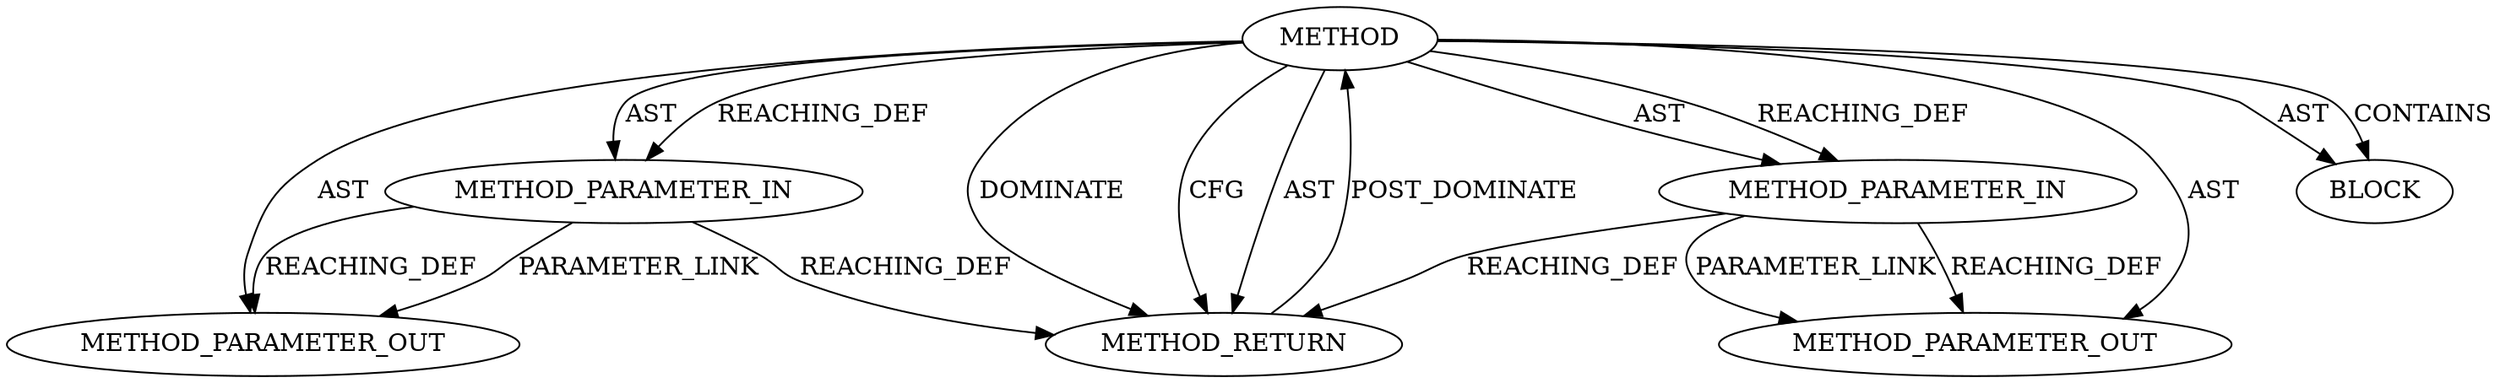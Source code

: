 digraph {
  2237 [label=METHOD AST_PARENT_TYPE="NAMESPACE_BLOCK" AST_PARENT_FULL_NAME="<global>" ORDER=0 CODE="<empty>" FULL_NAME="skb_pull" IS_EXTERNAL=true FILENAME="<empty>" SIGNATURE="" NAME="skb_pull"]
  2238 [label=METHOD_PARAMETER_IN ORDER=1 CODE="p1" IS_VARIADIC=false TYPE_FULL_NAME="ANY" EVALUATION_STRATEGY="BY_VALUE" INDEX=1 NAME="p1"]
  2821 [label=METHOD_PARAMETER_OUT ORDER=2 CODE="p2" IS_VARIADIC=false TYPE_FULL_NAME="ANY" EVALUATION_STRATEGY="BY_VALUE" INDEX=2 NAME="p2"]
  2240 [label=BLOCK ORDER=1 ARGUMENT_INDEX=1 CODE="<empty>" TYPE_FULL_NAME="ANY"]
  2820 [label=METHOD_PARAMETER_OUT ORDER=1 CODE="p1" IS_VARIADIC=false TYPE_FULL_NAME="ANY" EVALUATION_STRATEGY="BY_VALUE" INDEX=1 NAME="p1"]
  2241 [label=METHOD_RETURN ORDER=2 CODE="RET" TYPE_FULL_NAME="ANY" EVALUATION_STRATEGY="BY_VALUE"]
  2239 [label=METHOD_PARAMETER_IN ORDER=2 CODE="p2" IS_VARIADIC=false TYPE_FULL_NAME="ANY" EVALUATION_STRATEGY="BY_VALUE" INDEX=2 NAME="p2"]
  2237 -> 2238 [label=AST ]
  2237 -> 2821 [label=AST ]
  2237 -> 2239 [label=AST ]
  2239 -> 2241 [label=REACHING_DEF VARIABLE="p2"]
  2238 -> 2241 [label=REACHING_DEF VARIABLE="p1"]
  2237 -> 2241 [label=DOMINATE ]
  2237 -> 2820 [label=AST ]
  2239 -> 2821 [label=PARAMETER_LINK ]
  2238 -> 2820 [label=REACHING_DEF VARIABLE="p1"]
  2239 -> 2821 [label=REACHING_DEF VARIABLE="p2"]
  2237 -> 2241 [label=CFG ]
  2237 -> 2240 [label=AST ]
  2237 -> 2238 [label=REACHING_DEF VARIABLE=""]
  2241 -> 2237 [label=POST_DOMINATE ]
  2237 -> 2241 [label=AST ]
  2237 -> 2239 [label=REACHING_DEF VARIABLE=""]
  2237 -> 2240 [label=CONTAINS ]
  2238 -> 2820 [label=PARAMETER_LINK ]
}
